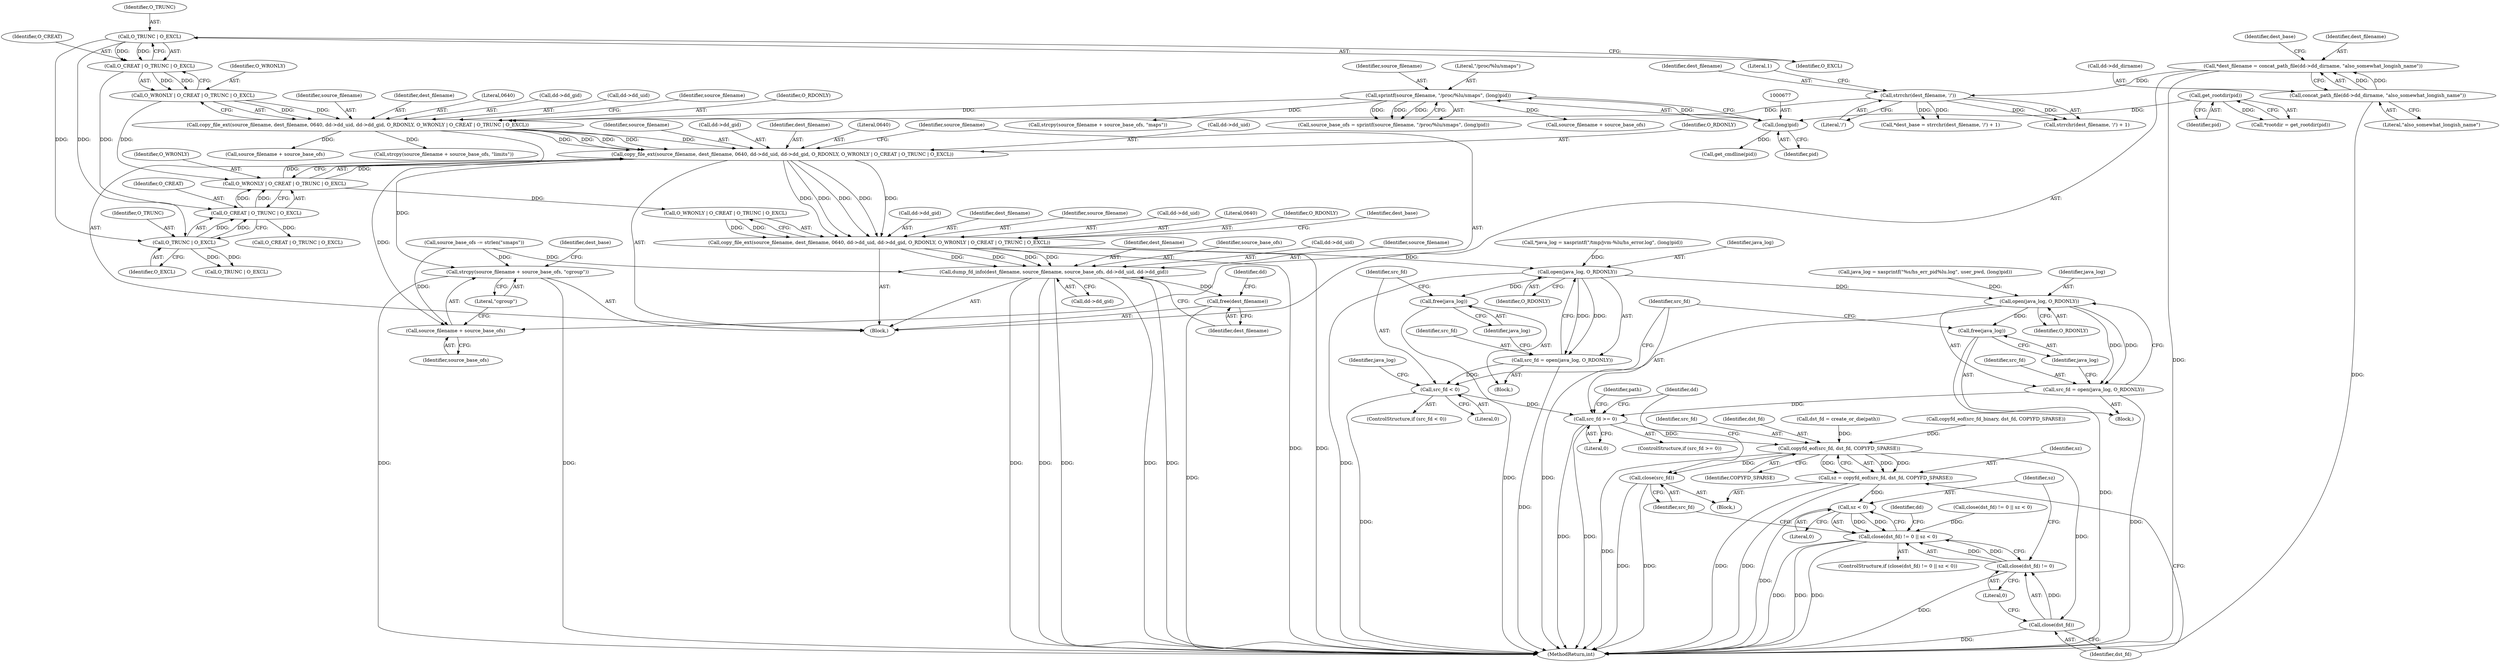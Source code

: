 digraph "0_abrt_8939398b82006ba1fec4ed491339fc075f43fc7c_1@API" {
"1000733" [label="(Call,copy_file_ext(source_filename, dest_filename, 0640, dd->dd_uid, dd->dd_gid, O_RDONLY, O_WRONLY | O_CREAT | O_TRUNC | O_EXCL))"];
"1000707" [label="(Call,copy_file_ext(source_filename, dest_filename, 0640, dd->dd_uid, dd->dd_gid, O_RDONLY, O_WRONLY | O_CREAT | O_TRUNC | O_EXCL))"];
"1000673" [label="(Call,sprintf(source_filename, \"/proc/%lu/smaps\", (long)pid))"];
"1000676" [label="(Call,(long)pid)"];
"1000663" [label="(Call,get_rootdir(pid))"];
"1000695" [label="(Call,strrchr(dest_filename, '/'))"];
"1000684" [label="(Call,*dest_filename = concat_path_file(dd->dd_dirname, \"also_somewhat_longish_name\"))"];
"1000686" [label="(Call,concat_path_file(dd->dd_dirname, \"also_somewhat_longish_name\"))"];
"1000718" [label="(Call,O_WRONLY | O_CREAT | O_TRUNC | O_EXCL)"];
"1000720" [label="(Call,O_CREAT | O_TRUNC | O_EXCL)"];
"1000722" [label="(Call,O_TRUNC | O_EXCL)"];
"1000744" [label="(Call,O_WRONLY | O_CREAT | O_TRUNC | O_EXCL)"];
"1000746" [label="(Call,O_CREAT | O_TRUNC | O_EXCL)"];
"1000748" [label="(Call,O_TRUNC | O_EXCL)"];
"1000751" [label="(Call,strcpy(source_filename + source_base_ofs, \"cgroup\"))"];
"1000752" [label="(Call,source_filename + source_base_ofs)"];
"1000759" [label="(Call,copy_file_ext(source_filename, dest_filename, 0640, dd->dd_uid, dd->dd_gid, O_RDONLY, O_WRONLY | O_CREAT | O_TRUNC | O_EXCL))"];
"1000780" [label="(Call,dump_fd_info(dest_filename, source_filename, source_base_ofs, dd->dd_uid, dd->dd_gid))"];
"1000790" [label="(Call,free(dest_filename))"];
"1001008" [label="(Call,open(java_log, O_RDONLY))"];
"1001006" [label="(Call,src_fd = open(java_log, O_RDONLY))"];
"1001014" [label="(Call,src_fd < 0)"];
"1001034" [label="(Call,src_fd >= 0)"];
"1001051" [label="(Call,copyfd_eof(src_fd, dst_fd, COPYFD_SPARSE))"];
"1001049" [label="(Call,sz = copyfd_eof(src_fd, dst_fd, COPYFD_SPARSE))"];
"1001061" [label="(Call,sz < 0)"];
"1001056" [label="(Call,close(dst_fd) != 0 || sz < 0)"];
"1001058" [label="(Call,close(dst_fd))"];
"1001057" [label="(Call,close(dst_fd) != 0)"];
"1001070" [label="(Call,close(src_fd))"];
"1001011" [label="(Call,free(java_log))"];
"1001028" [label="(Call,open(java_log, O_RDONLY))"];
"1001026" [label="(Call,src_fd = open(java_log, O_RDONLY))"];
"1001031" [label="(Call,free(java_log))"];
"1000714" [label="(Call,dd->dd_gid)"];
"1001051" [label="(Call,copyfd_eof(src_fd, dst_fd, COPYFD_SPARSE))"];
"1001059" [label="(Identifier,dst_fd)"];
"1001060" [label="(Literal,0)"];
"1001055" [label="(ControlStructure,if (close(dst_fd) != 0 || sz < 0))"];
"1000699" [label="(Call,strcpy(source_filename + source_base_ofs, \"maps\"))"];
"1000755" [label="(Literal,\"cgroup\")"];
"1001052" [label="(Identifier,src_fd)"];
"1001009" [label="(Identifier,java_log)"];
"1001035" [label="(Identifier,src_fd)"];
"1001029" [label="(Identifier,java_log)"];
"1000663" [label="(Call,get_rootdir(pid))"];
"1000766" [label="(Call,dd->dd_gid)"];
"1000772" [label="(Call,O_CREAT | O_TRUNC | O_EXCL)"];
"1000793" [label="(Identifier,dd)"];
"1001018" [label="(Call,java_log = xasprintf(\"%s/hs_err_pid%lu.log\", user_pwd, (long)pid))"];
"1000718" [label="(Call,O_WRONLY | O_CREAT | O_TRUNC | O_EXCL)"];
"1000674" [label="(Identifier,source_filename)"];
"1000695" [label="(Call,strrchr(dest_filename, '/'))"];
"1000671" [label="(Call,source_base_ofs = sprintf(source_filename, \"/proc/%lu/smaps\", (long)pid))"];
"1000761" [label="(Identifier,dest_filename)"];
"1000757" [label="(Identifier,dest_base)"];
"1000686" [label="(Call,concat_path_file(dd->dd_dirname, \"also_somewhat_longish_name\"))"];
"1000711" [label="(Call,dd->dd_uid)"];
"1001006" [label="(Call,src_fd = open(java_log, O_RDONLY))"];
"1000781" [label="(Identifier,dest_filename)"];
"1000727" [label="(Identifier,source_filename)"];
"1000737" [label="(Call,dd->dd_uid)"];
"1000722" [label="(Call,O_TRUNC | O_EXCL)"];
"1000783" [label="(Identifier,source_base_ofs)"];
"1000675" [label="(Literal,\"/proc/%lu/smaps\")"];
"1000694" [label="(Call,strrchr(dest_filename, '/') + 1)"];
"1000687" [label="(Call,dd->dd_dirname)"];
"1000760" [label="(Identifier,source_filename)"];
"1000719" [label="(Identifier,O_WRONLY)"];
"1000684" [label="(Call,*dest_filename = concat_path_file(dd->dd_dirname, \"also_somewhat_longish_name\"))"];
"1000717" [label="(Identifier,O_RDONLY)"];
"1000696" [label="(Identifier,dest_filename)"];
"1001066" [label="(Identifier,dd)"];
"1001007" [label="(Identifier,src_fd)"];
"1001053" [label="(Identifier,dst_fd)"];
"1000790" [label="(Call,free(dest_filename))"];
"1000743" [label="(Identifier,O_RDONLY)"];
"1000678" [label="(Identifier,pid)"];
"1000679" [label="(Call,source_base_ofs -= strlen(\"smaps\"))"];
"1000754" [label="(Identifier,source_base_ofs)"];
"1000700" [label="(Call,source_filename + source_base_ofs)"];
"1001031" [label="(Call,free(java_log))"];
"1000673" [label="(Call,sprintf(source_filename, \"/proc/%lu/smaps\", (long)pid))"];
"1001028" [label="(Call,open(java_log, O_RDONLY))"];
"1001037" [label="(Block,)"];
"1001058" [label="(Call,close(dst_fd))"];
"1000746" [label="(Call,O_CREAT | O_TRUNC | O_EXCL)"];
"1001056" [label="(Call,close(dst_fd) != 0 || sz < 0)"];
"1001049" [label="(Call,sz = copyfd_eof(src_fd, dst_fd, COPYFD_SPARSE))"];
"1000724" [label="(Identifier,O_EXCL)"];
"1001034" [label="(Call,src_fd >= 0)"];
"1001016" [label="(Literal,0)"];
"1001063" [label="(Literal,0)"];
"1001061" [label="(Call,sz < 0)"];
"1001010" [label="(Identifier,O_RDONLY)"];
"1001011" [label="(Call,free(java_log))"];
"1000749" [label="(Identifier,O_TRUNC)"];
"1000723" [label="(Identifier,O_TRUNC)"];
"1001013" [label="(ControlStructure,if (src_fd < 0))"];
"1000726" [label="(Call,source_filename + source_base_ofs)"];
"1000780" [label="(Call,dump_fd_info(dest_filename, source_filename, source_base_ofs, dd->dd_uid, dd->dd_gid))"];
"1000784" [label="(Call,dd->dd_uid)"];
"1000692" [label="(Call,*dest_base = strrchr(dest_filename, '/') + 1)"];
"1000763" [label="(Call,dd->dd_uid)"];
"1000747" [label="(Identifier,O_CREAT)"];
"1000690" [label="(Literal,\"also_somewhat_longish_name\")"];
"1001044" [label="(Call,dst_fd = create_or_die(path))"];
"1001019" [label="(Identifier,java_log)"];
"1000752" [label="(Call,source_filename + source_base_ofs)"];
"1001070" [label="(Call,close(src_fd))"];
"1001036" [label="(Literal,0)"];
"1000721" [label="(Identifier,O_CREAT)"];
"1001073" [label="(Identifier,dd)"];
"1000996" [label="(Block,)"];
"1000664" [label="(Identifier,pid)"];
"1000787" [label="(Call,dd->dd_gid)"];
"1001057" [label="(Call,close(dst_fd) != 0)"];
"1000762" [label="(Literal,0640)"];
"1000744" [label="(Call,O_WRONLY | O_CREAT | O_TRUNC | O_EXCL)"];
"1000774" [label="(Call,O_TRUNC | O_EXCL)"];
"1000698" [label="(Literal,1)"];
"1001050" [label="(Identifier,sz)"];
"1000750" [label="(Identifier,O_EXCL)"];
"1001062" [label="(Identifier,sz)"];
"1000998" [label="(Call,*java_log = xasprintf(\"/tmp/jvm-%lu/hs_error.log\", (long)pid))"];
"1000661" [label="(Call,*rootdir = get_rootdir(pid))"];
"1000734" [label="(Identifier,source_filename)"];
"1000751" [label="(Call,strcpy(source_filename + source_base_ofs, \"cgroup\"))"];
"1001012" [label="(Identifier,java_log)"];
"1000720" [label="(Call,O_CREAT | O_TRUNC | O_EXCL)"];
"1000769" [label="(Identifier,O_RDONLY)"];
"1001040" [label="(Identifier,path)"];
"1000778" [label="(Identifier,dest_base)"];
"1001030" [label="(Identifier,O_RDONLY)"];
"1001032" [label="(Identifier,java_log)"];
"1001017" [label="(Block,)"];
"1000708" [label="(Identifier,source_filename)"];
"1001071" [label="(Identifier,src_fd)"];
"1001033" [label="(ControlStructure,if (src_fd >= 0))"];
"1000850" [label="(Call,get_cmdline(pid))"];
"1000770" [label="(Call,O_WRONLY | O_CREAT | O_TRUNC | O_EXCL)"];
"1000908" [label="(Call,close(dst_fd) != 0 || sz < 0)"];
"1001014" [label="(Call,src_fd < 0)"];
"1000740" [label="(Call,dd->dd_gid)"];
"1000676" [label="(Call,(long)pid)"];
"1000782" [label="(Identifier,source_filename)"];
"1000685" [label="(Identifier,dest_filename)"];
"1000697" [label="(Literal,'/')"];
"1000791" [label="(Identifier,dest_filename)"];
"1000725" [label="(Call,strcpy(source_filename + source_base_ofs, \"limits\"))"];
"1000735" [label="(Identifier,dest_filename)"];
"1000709" [label="(Identifier,dest_filename)"];
"1001008" [label="(Call,open(java_log, O_RDONLY))"];
"1001027" [label="(Identifier,src_fd)"];
"1000759" [label="(Call,copy_file_ext(source_filename, dest_filename, 0640, dd->dd_uid, dd->dd_gid, O_RDONLY, O_WRONLY | O_CREAT | O_TRUNC | O_EXCL))"];
"1001015" [label="(Identifier,src_fd)"];
"1000898" [label="(Call,copyfd_eof(src_fd_binary, dst_fd, COPYFD_SPARSE))"];
"1000733" [label="(Call,copy_file_ext(source_filename, dest_filename, 0640, dd->dd_uid, dd->dd_gid, O_RDONLY, O_WRONLY | O_CREAT | O_TRUNC | O_EXCL))"];
"1000745" [label="(Identifier,O_WRONLY)"];
"1000710" [label="(Literal,0640)"];
"1000707" [label="(Call,copy_file_ext(source_filename, dest_filename, 0640, dd->dd_uid, dd->dd_gid, O_RDONLY, O_WRONLY | O_CREAT | O_TRUNC | O_EXCL))"];
"1000736" [label="(Literal,0640)"];
"1000693" [label="(Identifier,dest_base)"];
"1000753" [label="(Identifier,source_filename)"];
"1001054" [label="(Identifier,COPYFD_SPARSE)"];
"1001237" [label="(MethodReturn,int)"];
"1000748" [label="(Call,O_TRUNC | O_EXCL)"];
"1000659" [label="(Block,)"];
"1001026" [label="(Call,src_fd = open(java_log, O_RDONLY))"];
"1000733" -> "1000659"  [label="AST: "];
"1000733" -> "1000744"  [label="CFG: "];
"1000734" -> "1000733"  [label="AST: "];
"1000735" -> "1000733"  [label="AST: "];
"1000736" -> "1000733"  [label="AST: "];
"1000737" -> "1000733"  [label="AST: "];
"1000740" -> "1000733"  [label="AST: "];
"1000743" -> "1000733"  [label="AST: "];
"1000744" -> "1000733"  [label="AST: "];
"1000753" -> "1000733"  [label="CFG: "];
"1000707" -> "1000733"  [label="DDG: "];
"1000707" -> "1000733"  [label="DDG: "];
"1000707" -> "1000733"  [label="DDG: "];
"1000707" -> "1000733"  [label="DDG: "];
"1000707" -> "1000733"  [label="DDG: "];
"1000744" -> "1000733"  [label="DDG: "];
"1000744" -> "1000733"  [label="DDG: "];
"1000733" -> "1000751"  [label="DDG: "];
"1000733" -> "1000752"  [label="DDG: "];
"1000733" -> "1000759"  [label="DDG: "];
"1000733" -> "1000759"  [label="DDG: "];
"1000733" -> "1000759"  [label="DDG: "];
"1000733" -> "1000759"  [label="DDG: "];
"1000733" -> "1000759"  [label="DDG: "];
"1000707" -> "1000659"  [label="AST: "];
"1000707" -> "1000718"  [label="CFG: "];
"1000708" -> "1000707"  [label="AST: "];
"1000709" -> "1000707"  [label="AST: "];
"1000710" -> "1000707"  [label="AST: "];
"1000711" -> "1000707"  [label="AST: "];
"1000714" -> "1000707"  [label="AST: "];
"1000717" -> "1000707"  [label="AST: "];
"1000718" -> "1000707"  [label="AST: "];
"1000727" -> "1000707"  [label="CFG: "];
"1000673" -> "1000707"  [label="DDG: "];
"1000695" -> "1000707"  [label="DDG: "];
"1000718" -> "1000707"  [label="DDG: "];
"1000718" -> "1000707"  [label="DDG: "];
"1000707" -> "1000725"  [label="DDG: "];
"1000707" -> "1000726"  [label="DDG: "];
"1000673" -> "1000671"  [label="AST: "];
"1000673" -> "1000676"  [label="CFG: "];
"1000674" -> "1000673"  [label="AST: "];
"1000675" -> "1000673"  [label="AST: "];
"1000676" -> "1000673"  [label="AST: "];
"1000671" -> "1000673"  [label="CFG: "];
"1000673" -> "1000671"  [label="DDG: "];
"1000673" -> "1000671"  [label="DDG: "];
"1000673" -> "1000671"  [label="DDG: "];
"1000676" -> "1000673"  [label="DDG: "];
"1000673" -> "1000699"  [label="DDG: "];
"1000673" -> "1000700"  [label="DDG: "];
"1000676" -> "1000678"  [label="CFG: "];
"1000677" -> "1000676"  [label="AST: "];
"1000678" -> "1000676"  [label="AST: "];
"1000663" -> "1000676"  [label="DDG: "];
"1000676" -> "1000850"  [label="DDG: "];
"1000663" -> "1000661"  [label="AST: "];
"1000663" -> "1000664"  [label="CFG: "];
"1000664" -> "1000663"  [label="AST: "];
"1000661" -> "1000663"  [label="CFG: "];
"1000663" -> "1000661"  [label="DDG: "];
"1000695" -> "1000694"  [label="AST: "];
"1000695" -> "1000697"  [label="CFG: "];
"1000696" -> "1000695"  [label="AST: "];
"1000697" -> "1000695"  [label="AST: "];
"1000698" -> "1000695"  [label="CFG: "];
"1000695" -> "1000692"  [label="DDG: "];
"1000695" -> "1000692"  [label="DDG: "];
"1000695" -> "1000694"  [label="DDG: "];
"1000695" -> "1000694"  [label="DDG: "];
"1000684" -> "1000695"  [label="DDG: "];
"1000684" -> "1000659"  [label="AST: "];
"1000684" -> "1000686"  [label="CFG: "];
"1000685" -> "1000684"  [label="AST: "];
"1000686" -> "1000684"  [label="AST: "];
"1000693" -> "1000684"  [label="CFG: "];
"1000684" -> "1001237"  [label="DDG: "];
"1000686" -> "1000684"  [label="DDG: "];
"1000686" -> "1000684"  [label="DDG: "];
"1000686" -> "1000690"  [label="CFG: "];
"1000687" -> "1000686"  [label="AST: "];
"1000690" -> "1000686"  [label="AST: "];
"1000686" -> "1001237"  [label="DDG: "];
"1000718" -> "1000720"  [label="CFG: "];
"1000719" -> "1000718"  [label="AST: "];
"1000720" -> "1000718"  [label="AST: "];
"1000720" -> "1000718"  [label="DDG: "];
"1000720" -> "1000718"  [label="DDG: "];
"1000718" -> "1000744"  [label="DDG: "];
"1000720" -> "1000722"  [label="CFG: "];
"1000721" -> "1000720"  [label="AST: "];
"1000722" -> "1000720"  [label="AST: "];
"1000722" -> "1000720"  [label="DDG: "];
"1000722" -> "1000720"  [label="DDG: "];
"1000720" -> "1000746"  [label="DDG: "];
"1000722" -> "1000724"  [label="CFG: "];
"1000723" -> "1000722"  [label="AST: "];
"1000724" -> "1000722"  [label="AST: "];
"1000722" -> "1000748"  [label="DDG: "];
"1000722" -> "1000748"  [label="DDG: "];
"1000744" -> "1000746"  [label="CFG: "];
"1000745" -> "1000744"  [label="AST: "];
"1000746" -> "1000744"  [label="AST: "];
"1000746" -> "1000744"  [label="DDG: "];
"1000746" -> "1000744"  [label="DDG: "];
"1000744" -> "1000770"  [label="DDG: "];
"1000746" -> "1000748"  [label="CFG: "];
"1000747" -> "1000746"  [label="AST: "];
"1000748" -> "1000746"  [label="AST: "];
"1000748" -> "1000746"  [label="DDG: "];
"1000748" -> "1000746"  [label="DDG: "];
"1000746" -> "1000772"  [label="DDG: "];
"1000748" -> "1000750"  [label="CFG: "];
"1000749" -> "1000748"  [label="AST: "];
"1000750" -> "1000748"  [label="AST: "];
"1000748" -> "1000774"  [label="DDG: "];
"1000748" -> "1000774"  [label="DDG: "];
"1000751" -> "1000659"  [label="AST: "];
"1000751" -> "1000755"  [label="CFG: "];
"1000752" -> "1000751"  [label="AST: "];
"1000755" -> "1000751"  [label="AST: "];
"1000757" -> "1000751"  [label="CFG: "];
"1000751" -> "1001237"  [label="DDG: "];
"1000751" -> "1001237"  [label="DDG: "];
"1000679" -> "1000751"  [label="DDG: "];
"1000752" -> "1000754"  [label="CFG: "];
"1000753" -> "1000752"  [label="AST: "];
"1000754" -> "1000752"  [label="AST: "];
"1000755" -> "1000752"  [label="CFG: "];
"1000679" -> "1000752"  [label="DDG: "];
"1000759" -> "1000659"  [label="AST: "];
"1000759" -> "1000770"  [label="CFG: "];
"1000760" -> "1000759"  [label="AST: "];
"1000761" -> "1000759"  [label="AST: "];
"1000762" -> "1000759"  [label="AST: "];
"1000763" -> "1000759"  [label="AST: "];
"1000766" -> "1000759"  [label="AST: "];
"1000769" -> "1000759"  [label="AST: "];
"1000770" -> "1000759"  [label="AST: "];
"1000778" -> "1000759"  [label="CFG: "];
"1000759" -> "1001237"  [label="DDG: "];
"1000759" -> "1001237"  [label="DDG: "];
"1000770" -> "1000759"  [label="DDG: "];
"1000770" -> "1000759"  [label="DDG: "];
"1000759" -> "1000780"  [label="DDG: "];
"1000759" -> "1000780"  [label="DDG: "];
"1000759" -> "1000780"  [label="DDG: "];
"1000759" -> "1000780"  [label="DDG: "];
"1000759" -> "1001008"  [label="DDG: "];
"1000780" -> "1000659"  [label="AST: "];
"1000780" -> "1000787"  [label="CFG: "];
"1000781" -> "1000780"  [label="AST: "];
"1000782" -> "1000780"  [label="AST: "];
"1000783" -> "1000780"  [label="AST: "];
"1000784" -> "1000780"  [label="AST: "];
"1000787" -> "1000780"  [label="AST: "];
"1000791" -> "1000780"  [label="CFG: "];
"1000780" -> "1001237"  [label="DDG: "];
"1000780" -> "1001237"  [label="DDG: "];
"1000780" -> "1001237"  [label="DDG: "];
"1000780" -> "1001237"  [label="DDG: "];
"1000780" -> "1001237"  [label="DDG: "];
"1000679" -> "1000780"  [label="DDG: "];
"1000780" -> "1000790"  [label="DDG: "];
"1000790" -> "1000659"  [label="AST: "];
"1000790" -> "1000791"  [label="CFG: "];
"1000791" -> "1000790"  [label="AST: "];
"1000793" -> "1000790"  [label="CFG: "];
"1000790" -> "1001237"  [label="DDG: "];
"1001008" -> "1001006"  [label="AST: "];
"1001008" -> "1001010"  [label="CFG: "];
"1001009" -> "1001008"  [label="AST: "];
"1001010" -> "1001008"  [label="AST: "];
"1001006" -> "1001008"  [label="CFG: "];
"1001008" -> "1001237"  [label="DDG: "];
"1001008" -> "1001006"  [label="DDG: "];
"1001008" -> "1001006"  [label="DDG: "];
"1000998" -> "1001008"  [label="DDG: "];
"1001008" -> "1001011"  [label="DDG: "];
"1001008" -> "1001028"  [label="DDG: "];
"1001006" -> "1000996"  [label="AST: "];
"1001007" -> "1001006"  [label="AST: "];
"1001012" -> "1001006"  [label="CFG: "];
"1001006" -> "1001237"  [label="DDG: "];
"1001006" -> "1001014"  [label="DDG: "];
"1001014" -> "1001013"  [label="AST: "];
"1001014" -> "1001016"  [label="CFG: "];
"1001015" -> "1001014"  [label="AST: "];
"1001016" -> "1001014"  [label="AST: "];
"1001019" -> "1001014"  [label="CFG: "];
"1001035" -> "1001014"  [label="CFG: "];
"1001014" -> "1001237"  [label="DDG: "];
"1001014" -> "1001034"  [label="DDG: "];
"1001034" -> "1001033"  [label="AST: "];
"1001034" -> "1001036"  [label="CFG: "];
"1001035" -> "1001034"  [label="AST: "];
"1001036" -> "1001034"  [label="AST: "];
"1001040" -> "1001034"  [label="CFG: "];
"1001073" -> "1001034"  [label="CFG: "];
"1001034" -> "1001237"  [label="DDG: "];
"1001034" -> "1001237"  [label="DDG: "];
"1001026" -> "1001034"  [label="DDG: "];
"1001034" -> "1001051"  [label="DDG: "];
"1001051" -> "1001049"  [label="AST: "];
"1001051" -> "1001054"  [label="CFG: "];
"1001052" -> "1001051"  [label="AST: "];
"1001053" -> "1001051"  [label="AST: "];
"1001054" -> "1001051"  [label="AST: "];
"1001049" -> "1001051"  [label="CFG: "];
"1001051" -> "1001237"  [label="DDG: "];
"1001051" -> "1001049"  [label="DDG: "];
"1001051" -> "1001049"  [label="DDG: "];
"1001051" -> "1001049"  [label="DDG: "];
"1001044" -> "1001051"  [label="DDG: "];
"1000898" -> "1001051"  [label="DDG: "];
"1001051" -> "1001058"  [label="DDG: "];
"1001051" -> "1001070"  [label="DDG: "];
"1001049" -> "1001037"  [label="AST: "];
"1001050" -> "1001049"  [label="AST: "];
"1001059" -> "1001049"  [label="CFG: "];
"1001049" -> "1001237"  [label="DDG: "];
"1001049" -> "1001237"  [label="DDG: "];
"1001049" -> "1001061"  [label="DDG: "];
"1001061" -> "1001056"  [label="AST: "];
"1001061" -> "1001063"  [label="CFG: "];
"1001062" -> "1001061"  [label="AST: "];
"1001063" -> "1001061"  [label="AST: "];
"1001056" -> "1001061"  [label="CFG: "];
"1001061" -> "1001237"  [label="DDG: "];
"1001061" -> "1001056"  [label="DDG: "];
"1001061" -> "1001056"  [label="DDG: "];
"1001056" -> "1001055"  [label="AST: "];
"1001056" -> "1001057"  [label="CFG: "];
"1001057" -> "1001056"  [label="AST: "];
"1001066" -> "1001056"  [label="CFG: "];
"1001071" -> "1001056"  [label="CFG: "];
"1001056" -> "1001237"  [label="DDG: "];
"1001056" -> "1001237"  [label="DDG: "];
"1001056" -> "1001237"  [label="DDG: "];
"1001057" -> "1001056"  [label="DDG: "];
"1001057" -> "1001056"  [label="DDG: "];
"1000908" -> "1001056"  [label="DDG: "];
"1001058" -> "1001057"  [label="AST: "];
"1001058" -> "1001059"  [label="CFG: "];
"1001059" -> "1001058"  [label="AST: "];
"1001060" -> "1001058"  [label="CFG: "];
"1001058" -> "1001237"  [label="DDG: "];
"1001058" -> "1001057"  [label="DDG: "];
"1001057" -> "1001060"  [label="CFG: "];
"1001060" -> "1001057"  [label="AST: "];
"1001062" -> "1001057"  [label="CFG: "];
"1001057" -> "1001237"  [label="DDG: "];
"1001070" -> "1001037"  [label="AST: "];
"1001070" -> "1001071"  [label="CFG: "];
"1001071" -> "1001070"  [label="AST: "];
"1001073" -> "1001070"  [label="CFG: "];
"1001070" -> "1001237"  [label="DDG: "];
"1001070" -> "1001237"  [label="DDG: "];
"1001011" -> "1000996"  [label="AST: "];
"1001011" -> "1001012"  [label="CFG: "];
"1001012" -> "1001011"  [label="AST: "];
"1001015" -> "1001011"  [label="CFG: "];
"1001011" -> "1001237"  [label="DDG: "];
"1001028" -> "1001026"  [label="AST: "];
"1001028" -> "1001030"  [label="CFG: "];
"1001029" -> "1001028"  [label="AST: "];
"1001030" -> "1001028"  [label="AST: "];
"1001026" -> "1001028"  [label="CFG: "];
"1001028" -> "1001237"  [label="DDG: "];
"1001028" -> "1001026"  [label="DDG: "];
"1001028" -> "1001026"  [label="DDG: "];
"1001018" -> "1001028"  [label="DDG: "];
"1001028" -> "1001031"  [label="DDG: "];
"1001026" -> "1001017"  [label="AST: "];
"1001027" -> "1001026"  [label="AST: "];
"1001032" -> "1001026"  [label="CFG: "];
"1001026" -> "1001237"  [label="DDG: "];
"1001031" -> "1001017"  [label="AST: "];
"1001031" -> "1001032"  [label="CFG: "];
"1001032" -> "1001031"  [label="AST: "];
"1001035" -> "1001031"  [label="CFG: "];
"1001031" -> "1001237"  [label="DDG: "];
}
